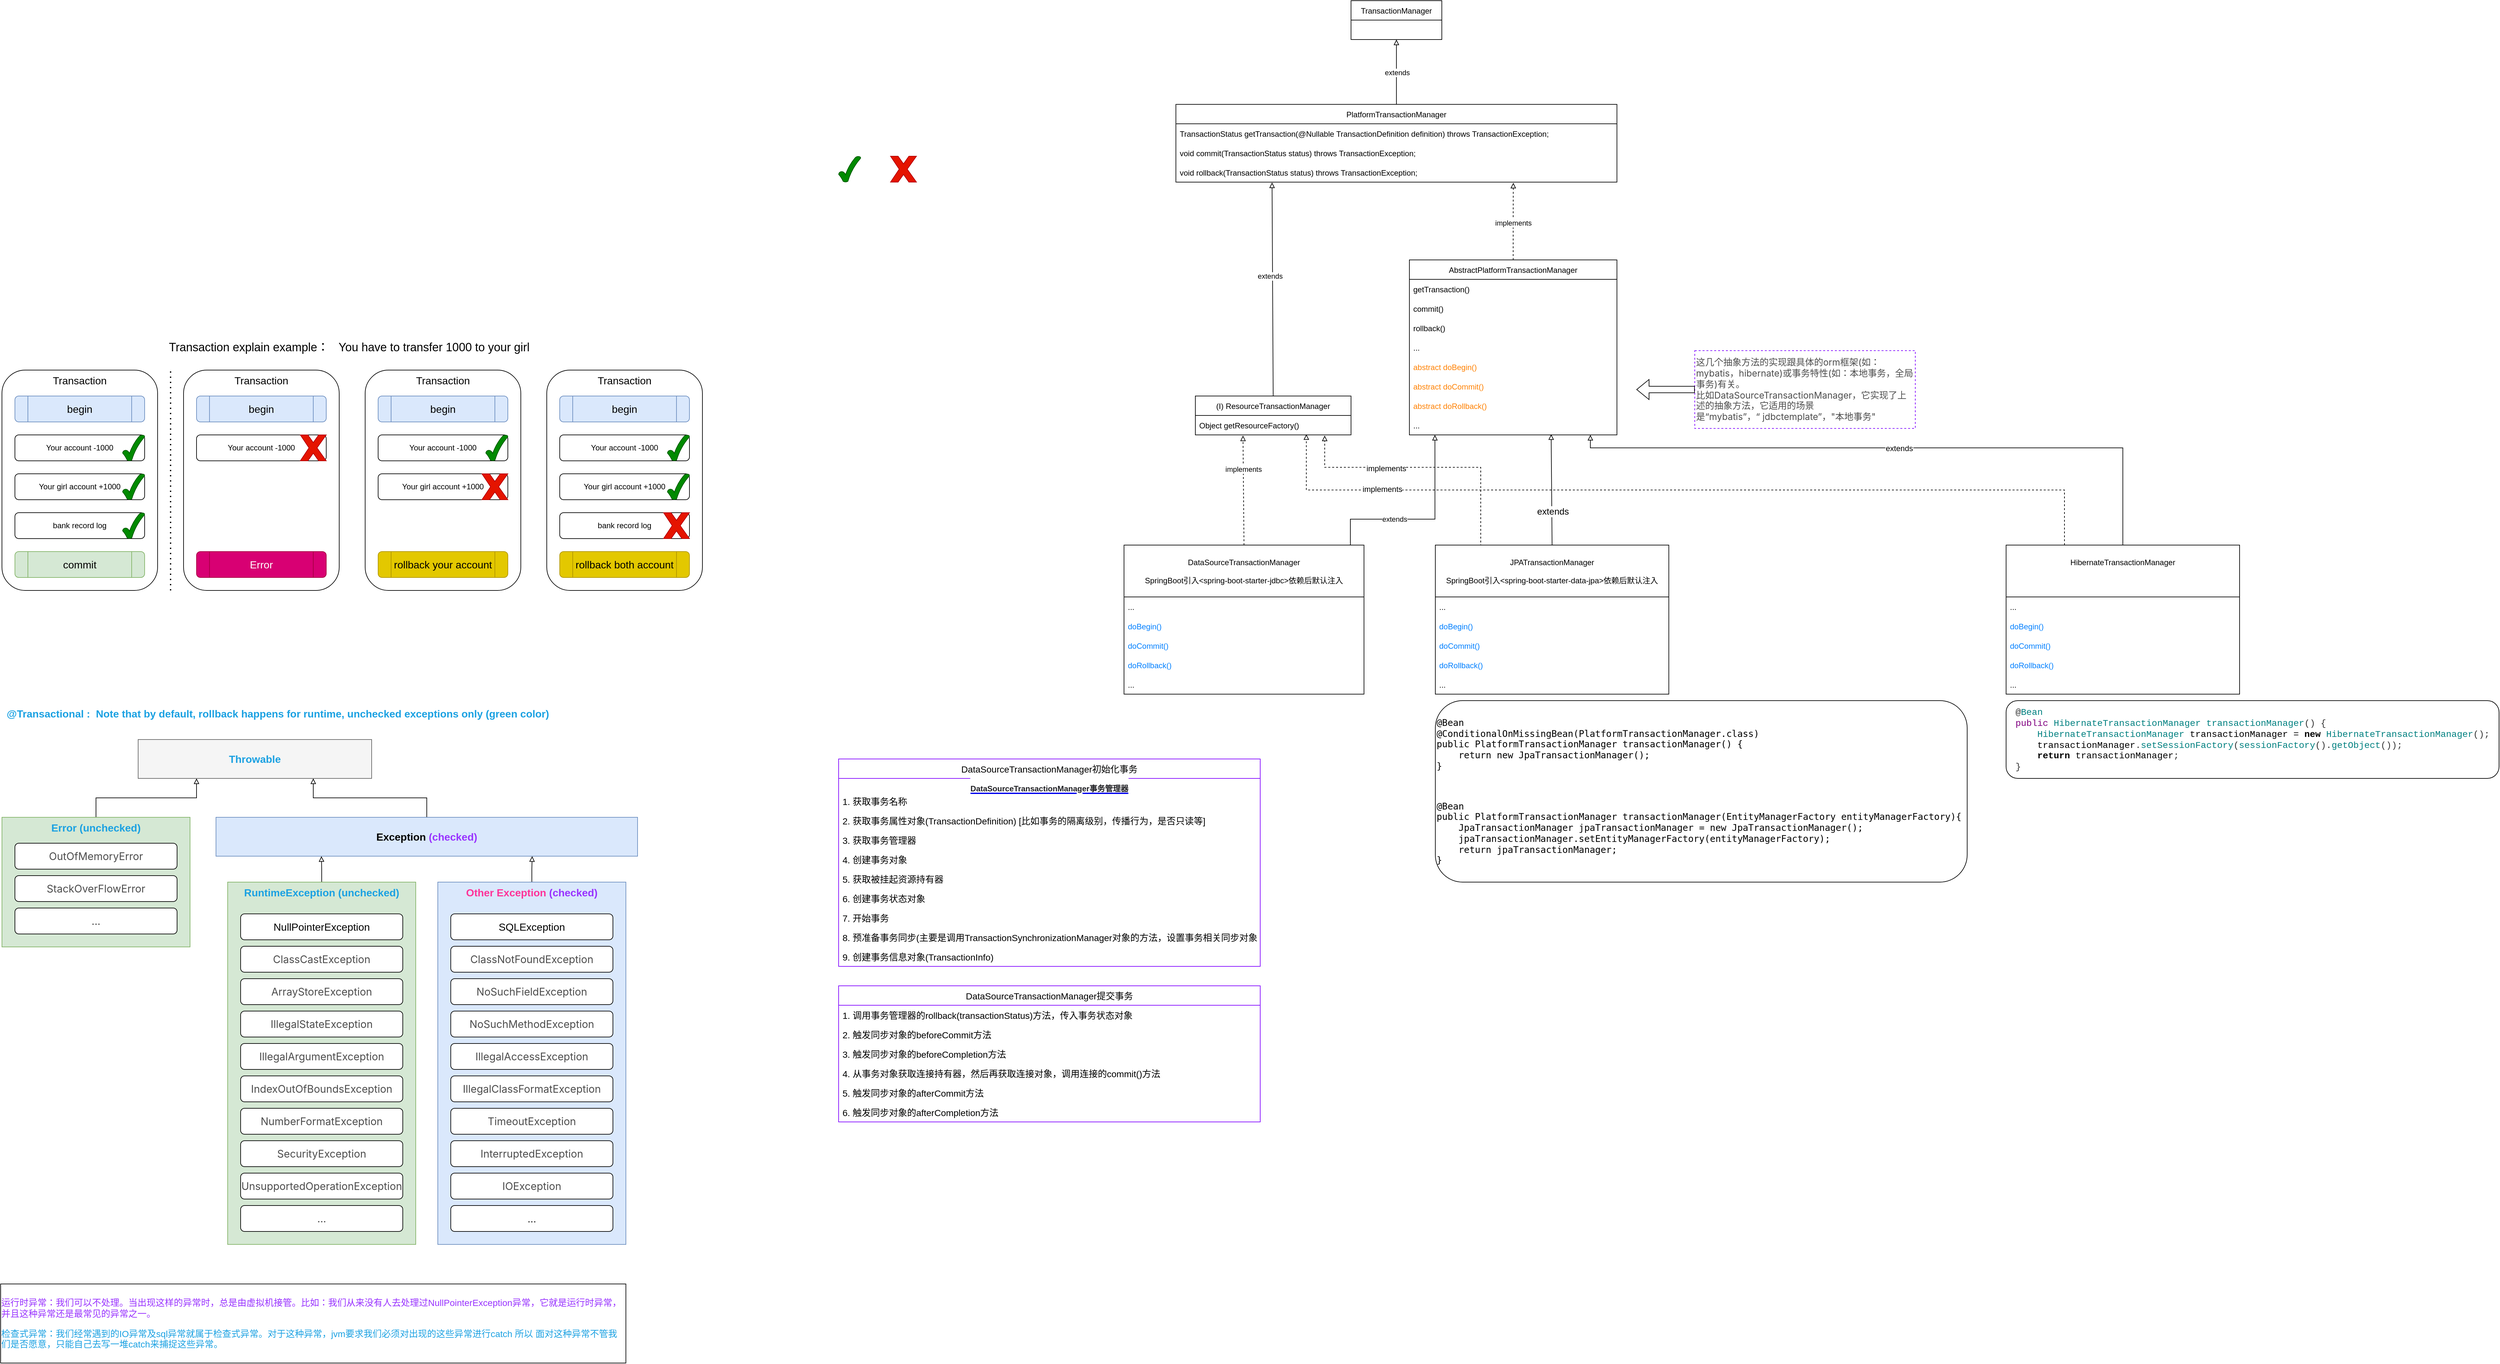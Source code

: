 <mxfile version="20.6.1" type="device"><diagram id="tl_O_ZDtEdj90tJnbfGc" name="Transaction"><mxGraphModel dx="3892" dy="1344" grid="0" gridSize="10" guides="1" tooltips="1" connect="1" arrows="1" fold="1" page="0" pageScale="1" pageWidth="850" pageHeight="1100" math="0" shadow="0"><root><mxCell id="0"/><mxCell id="1" parent="0"/><mxCell id="lYwGobWrcDGHvDXbYj8N-6" style="edgeStyle=orthogonalEdgeStyle;rounded=0;orthogonalLoop=1;jettySize=auto;html=1;exitX=0.5;exitY=0;exitDx=0;exitDy=0;entryX=0.75;entryY=1;entryDx=0;entryDy=0;fontColor=#1BA1E2;endArrow=block;endFill=0;" edge="1" parent="1" source="xiefG1wkpf2AleXe-XDR-17" target="lYwGobWrcDGHvDXbYj8N-5"><mxGeometry relative="1" as="geometry"/></mxCell><mxCell id="xiefG1wkpf2AleXe-XDR-17" value="&lt;b&gt;Exception&amp;nbsp;&lt;/b&gt;&lt;b style=&quot;&quot;&gt;&lt;font color=&quot;#9933ff&quot;&gt;(checked)&lt;/font&gt;&lt;/b&gt;" style="rounded=0;whiteSpace=wrap;html=1;strokeWidth=1;fontSize=16;verticalAlign=middle;fillColor=#dae8fc;strokeColor=#6c8ebf;" parent="1" vertex="1"><mxGeometry x="-1400" y="1300" width="650" height="60" as="geometry"/></mxCell><mxCell id="W6sdjApa4B_5e-TzkACI-136" value="Transaction" style="rounded=1;whiteSpace=wrap;html=1;fontSize=16;fontColor=#000000;verticalAlign=top;" parent="1" vertex="1"><mxGeometry x="-1730" y="610" width="240" height="340" as="geometry"/></mxCell><mxCell id="W6sdjApa4B_5e-TzkACI-12" style="edgeStyle=orthogonalEdgeStyle;rounded=0;orthogonalLoop=1;jettySize=auto;html=1;exitX=0.5;exitY=0;exitDx=0;exitDy=0;entryX=0.5;entryY=1;entryDx=0;entryDy=0;endArrow=block;endFill=0;" parent="1" source="W6sdjApa4B_5e-TzkACI-4" target="W6sdjApa4B_5e-TzkACI-8" edge="1"><mxGeometry relative="1" as="geometry"/></mxCell><mxCell id="W6sdjApa4B_5e-TzkACI-19" value="extends" style="edgeLabel;html=1;align=center;verticalAlign=middle;resizable=0;points=[];" parent="W6sdjApa4B_5e-TzkACI-12" vertex="1" connectable="0"><mxGeometry x="0.01" y="-1" relative="1" as="geometry"><mxPoint y="1" as="offset"/></mxGeometry></mxCell><mxCell id="W6sdjApa4B_5e-TzkACI-4" value="PlatformTransactionManager" style="swimlane;fontStyle=0;childLayout=stackLayout;horizontal=1;startSize=30;horizontalStack=0;resizeParent=1;resizeParentMax=0;resizeLast=0;collapsible=1;marginBottom=0;" parent="1" vertex="1"><mxGeometry x="80" y="200" width="680" height="120" as="geometry"/></mxCell><mxCell id="W6sdjApa4B_5e-TzkACI-5" value="TransactionStatus getTransaction(@Nullable TransactionDefinition definition) throws TransactionException;" style="text;strokeColor=none;fillColor=none;align=left;verticalAlign=middle;spacingLeft=4;spacingRight=4;overflow=hidden;points=[[0,0.5],[1,0.5]];portConstraint=eastwest;rotatable=0;" parent="W6sdjApa4B_5e-TzkACI-4" vertex="1"><mxGeometry y="30" width="680" height="30" as="geometry"/></mxCell><mxCell id="W6sdjApa4B_5e-TzkACI-6" value="void commit(TransactionStatus status) throws TransactionException;" style="text;strokeColor=none;fillColor=none;align=left;verticalAlign=middle;spacingLeft=4;spacingRight=4;overflow=hidden;points=[[0,0.5],[1,0.5]];portConstraint=eastwest;rotatable=0;" parent="W6sdjApa4B_5e-TzkACI-4" vertex="1"><mxGeometry y="60" width="680" height="30" as="geometry"/></mxCell><mxCell id="W6sdjApa4B_5e-TzkACI-7" value="void rollback(TransactionStatus status) throws TransactionException;" style="text;strokeColor=none;fillColor=none;align=left;verticalAlign=middle;spacingLeft=4;spacingRight=4;overflow=hidden;points=[[0,0.5],[1,0.5]];portConstraint=eastwest;rotatable=0;" parent="W6sdjApa4B_5e-TzkACI-4" vertex="1"><mxGeometry y="90" width="680" height="30" as="geometry"/></mxCell><mxCell id="W6sdjApa4B_5e-TzkACI-8" value="TransactionManager" style="swimlane;fontStyle=0;childLayout=stackLayout;horizontal=1;startSize=30;horizontalStack=0;resizeParent=1;resizeParentMax=0;resizeLast=0;collapsible=1;marginBottom=0;" parent="1" vertex="1"><mxGeometry x="350" y="40" width="140" height="60" as="geometry"/></mxCell><mxCell id="W6sdjApa4B_5e-TzkACI-17" style="edgeStyle=orthogonalEdgeStyle;rounded=0;orthogonalLoop=1;jettySize=auto;html=1;exitX=0.5;exitY=0;exitDx=0;exitDy=0;entryX=0.765;entryY=1.033;entryDx=0;entryDy=0;entryPerimeter=0;endArrow=block;endFill=0;dashed=1;" parent="1" source="W6sdjApa4B_5e-TzkACI-13" target="W6sdjApa4B_5e-TzkACI-7" edge="1"><mxGeometry relative="1" as="geometry"/></mxCell><mxCell id="W6sdjApa4B_5e-TzkACI-20" value="implements" style="edgeLabel;html=1;align=center;verticalAlign=middle;resizable=0;points=[];" parent="W6sdjApa4B_5e-TzkACI-17" vertex="1" connectable="0"><mxGeometry x="-0.029" relative="1" as="geometry"><mxPoint y="1" as="offset"/></mxGeometry></mxCell><mxCell id="W6sdjApa4B_5e-TzkACI-13" value="AbstractPlatformTransactionManager" style="swimlane;fontStyle=0;childLayout=stackLayout;horizontal=1;startSize=30;horizontalStack=0;resizeParent=1;resizeParentMax=0;resizeLast=0;collapsible=1;marginBottom=0;" parent="1" vertex="1"><mxGeometry x="440" y="440" width="320" height="270" as="geometry"/></mxCell><mxCell id="W6sdjApa4B_5e-TzkACI-14" value="getTransaction()" style="text;strokeColor=none;fillColor=none;align=left;verticalAlign=middle;spacingLeft=4;spacingRight=4;overflow=hidden;points=[[0,0.5],[1,0.5]];portConstraint=eastwest;rotatable=0;" parent="W6sdjApa4B_5e-TzkACI-13" vertex="1"><mxGeometry y="30" width="320" height="30" as="geometry"/></mxCell><mxCell id="W6sdjApa4B_5e-TzkACI-15" value="commit()" style="text;strokeColor=none;fillColor=none;align=left;verticalAlign=middle;spacingLeft=4;spacingRight=4;overflow=hidden;points=[[0,0.5],[1,0.5]];portConstraint=eastwest;rotatable=0;" parent="W6sdjApa4B_5e-TzkACI-13" vertex="1"><mxGeometry y="60" width="320" height="30" as="geometry"/></mxCell><mxCell id="W6sdjApa4B_5e-TzkACI-16" value="rollback()" style="text;strokeColor=none;fillColor=none;align=left;verticalAlign=middle;spacingLeft=4;spacingRight=4;overflow=hidden;points=[[0,0.5],[1,0.5]];portConstraint=eastwest;rotatable=0;" parent="W6sdjApa4B_5e-TzkACI-13" vertex="1"><mxGeometry y="90" width="320" height="30" as="geometry"/></mxCell><mxCell id="W6sdjApa4B_5e-TzkACI-21" value="..." style="text;strokeColor=none;fillColor=none;align=left;verticalAlign=middle;spacingLeft=4;spacingRight=4;overflow=hidden;points=[[0,0.5],[1,0.5]];portConstraint=eastwest;rotatable=0;" parent="W6sdjApa4B_5e-TzkACI-13" vertex="1"><mxGeometry y="120" width="320" height="30" as="geometry"/></mxCell><mxCell id="W6sdjApa4B_5e-TzkACI-22" value="abstract doBegin()" style="text;strokeColor=none;fillColor=none;align=left;verticalAlign=middle;spacingLeft=4;spacingRight=4;overflow=hidden;points=[[0,0.5],[1,0.5]];portConstraint=eastwest;rotatable=0;fontColor=#FF8000;" parent="W6sdjApa4B_5e-TzkACI-13" vertex="1"><mxGeometry y="150" width="320" height="30" as="geometry"/></mxCell><mxCell id="W6sdjApa4B_5e-TzkACI-23" value="abstract doCommit()" style="text;strokeColor=none;fillColor=none;align=left;verticalAlign=middle;spacingLeft=4;spacingRight=4;overflow=hidden;points=[[0,0.5],[1,0.5]];portConstraint=eastwest;rotatable=0;fontColor=#FF8000;" parent="W6sdjApa4B_5e-TzkACI-13" vertex="1"><mxGeometry y="180" width="320" height="30" as="geometry"/></mxCell><mxCell id="W6sdjApa4B_5e-TzkACI-24" value="abstract doRollback()" style="text;strokeColor=none;fillColor=none;align=left;verticalAlign=middle;spacingLeft=4;spacingRight=4;overflow=hidden;points=[[0,0.5],[1,0.5]];portConstraint=eastwest;rotatable=0;fontColor=#FF8000;" parent="W6sdjApa4B_5e-TzkACI-13" vertex="1"><mxGeometry y="210" width="320" height="30" as="geometry"/></mxCell><mxCell id="W6sdjApa4B_5e-TzkACI-25" value="..." style="text;strokeColor=none;fillColor=none;align=left;verticalAlign=middle;spacingLeft=4;spacingRight=4;overflow=hidden;points=[[0,0.5],[1,0.5]];portConstraint=eastwest;rotatable=0;" parent="W6sdjApa4B_5e-TzkACI-13" vertex="1"><mxGeometry y="240" width="320" height="30" as="geometry"/></mxCell><mxCell id="W6sdjApa4B_5e-TzkACI-30" style="rounded=0;orthogonalLoop=1;jettySize=auto;html=1;exitX=0.924;exitY=0;exitDx=0;exitDy=0;entryX=0.123;entryY=1;entryDx=0;entryDy=0;entryPerimeter=0;fontColor=#000000;endArrow=block;endFill=0;exitPerimeter=0;edgeStyle=orthogonalEdgeStyle;" parent="1" source="W6sdjApa4B_5e-TzkACI-26" target="W6sdjApa4B_5e-TzkACI-25" edge="1"><mxGeometry relative="1" as="geometry"><Array as="points"><mxPoint x="349" y="840"/><mxPoint x="479" y="840"/></Array></mxGeometry></mxCell><mxCell id="W6sdjApa4B_5e-TzkACI-41" value="extends" style="edgeLabel;html=1;align=center;verticalAlign=middle;resizable=0;points=[];fontColor=#000000;" parent="W6sdjApa4B_5e-TzkACI-30" vertex="1" connectable="0"><mxGeometry x="-0.015" y="4" relative="1" as="geometry"><mxPoint x="-37" y="4" as="offset"/></mxGeometry></mxCell><mxCell id="W6sdjApa4B_5e-TzkACI-38" style="rounded=0;orthogonalLoop=1;jettySize=auto;html=1;exitX=0.5;exitY=0;exitDx=0;exitDy=0;entryX=0.306;entryY=1.033;entryDx=0;entryDy=0;entryPerimeter=0;fontColor=#000000;endArrow=block;endFill=0;dashed=1;" parent="1" source="W6sdjApa4B_5e-TzkACI-26" target="W6sdjApa4B_5e-TzkACI-34" edge="1"><mxGeometry relative="1" as="geometry"/></mxCell><mxCell id="W6sdjApa4B_5e-TzkACI-39" value="implements" style="edgeLabel;html=1;align=center;verticalAlign=middle;resizable=0;points=[];fontColor=#000000;" parent="W6sdjApa4B_5e-TzkACI-38" vertex="1" connectable="0"><mxGeometry x="0.384" relative="1" as="geometry"><mxPoint as="offset"/></mxGeometry></mxCell><mxCell id="W6sdjApa4B_5e-TzkACI-26" value="DataSourceTransactionManager&#10; &#10;SpringBoot引入&lt;spring-boot-starter-jdbc&gt;依赖后默认注入" style="swimlane;fontStyle=0;childLayout=stackLayout;horizontal=1;startSize=80;horizontalStack=0;resizeParent=1;resizeParentMax=0;resizeLast=0;collapsible=1;marginBottom=0;fontColor=#000000;" parent="1" vertex="1"><mxGeometry y="880" width="370" height="230" as="geometry"/></mxCell><mxCell id="W6sdjApa4B_5e-TzkACI-31" value="..." style="text;strokeColor=none;fillColor=none;align=left;verticalAlign=middle;spacingLeft=4;spacingRight=4;overflow=hidden;points=[[0,0.5],[1,0.5]];portConstraint=eastwest;rotatable=0;fontColor=#000000;" parent="W6sdjApa4B_5e-TzkACI-26" vertex="1"><mxGeometry y="80" width="370" height="30" as="geometry"/></mxCell><mxCell id="W6sdjApa4B_5e-TzkACI-27" value="doBegin()" style="text;strokeColor=none;fillColor=none;align=left;verticalAlign=middle;spacingLeft=4;spacingRight=4;overflow=hidden;points=[[0,0.5],[1,0.5]];portConstraint=eastwest;rotatable=0;fontColor=#007FFF;" parent="W6sdjApa4B_5e-TzkACI-26" vertex="1"><mxGeometry y="110" width="370" height="30" as="geometry"/></mxCell><mxCell id="W6sdjApa4B_5e-TzkACI-28" value="doCommit()" style="text;strokeColor=none;fillColor=none;align=left;verticalAlign=middle;spacingLeft=4;spacingRight=4;overflow=hidden;points=[[0,0.5],[1,0.5]];portConstraint=eastwest;rotatable=0;fontColor=#007FFF;" parent="W6sdjApa4B_5e-TzkACI-26" vertex="1"><mxGeometry y="140" width="370" height="30" as="geometry"/></mxCell><mxCell id="W6sdjApa4B_5e-TzkACI-29" value="doRollback()" style="text;strokeColor=none;fillColor=none;align=left;verticalAlign=middle;spacingLeft=4;spacingRight=4;overflow=hidden;points=[[0,0.5],[1,0.5]];portConstraint=eastwest;rotatable=0;fontColor=#007FFF;" parent="W6sdjApa4B_5e-TzkACI-26" vertex="1"><mxGeometry y="170" width="370" height="30" as="geometry"/></mxCell><mxCell id="W6sdjApa4B_5e-TzkACI-32" value="..." style="text;strokeColor=none;fillColor=none;align=left;verticalAlign=middle;spacingLeft=4;spacingRight=4;overflow=hidden;points=[[0,0.5],[1,0.5]];portConstraint=eastwest;rotatable=0;fontColor=#000000;" parent="W6sdjApa4B_5e-TzkACI-26" vertex="1"><mxGeometry y="200" width="370" height="30" as="geometry"/></mxCell><mxCell id="W6sdjApa4B_5e-TzkACI-37" style="rounded=0;orthogonalLoop=1;jettySize=auto;html=1;exitX=0.5;exitY=0;exitDx=0;exitDy=0;entryX=0.218;entryY=1.017;entryDx=0;entryDy=0;entryPerimeter=0;fontColor=#000000;endArrow=block;endFill=0;" parent="1" source="W6sdjApa4B_5e-TzkACI-33" target="W6sdjApa4B_5e-TzkACI-7" edge="1"><mxGeometry relative="1" as="geometry"/></mxCell><mxCell id="W6sdjApa4B_5e-TzkACI-40" value="extends" style="edgeLabel;html=1;align=center;verticalAlign=middle;resizable=0;points=[];fontColor=#000000;" parent="W6sdjApa4B_5e-TzkACI-37" vertex="1" connectable="0"><mxGeometry x="-0.043" y="-1" relative="1" as="geometry"><mxPoint x="-5" y="-28" as="offset"/></mxGeometry></mxCell><mxCell id="W6sdjApa4B_5e-TzkACI-33" value="(I) ResourceTransactionManager" style="swimlane;fontStyle=0;childLayout=stackLayout;horizontal=1;startSize=30;horizontalStack=0;resizeParent=1;resizeParentMax=0;resizeLast=0;collapsible=1;marginBottom=0;fontColor=#000000;" parent="1" vertex="1"><mxGeometry x="110" y="650" width="240" height="60" as="geometry"/></mxCell><mxCell id="W6sdjApa4B_5e-TzkACI-34" value="Object getResourceFactory()" style="text;strokeColor=none;fillColor=none;align=left;verticalAlign=middle;spacingLeft=4;spacingRight=4;overflow=hidden;points=[[0,0.5],[1,0.5]];portConstraint=eastwest;rotatable=0;fontColor=#000000;" parent="W6sdjApa4B_5e-TzkACI-33" vertex="1"><mxGeometry y="30" width="240" height="30" as="geometry"/></mxCell><mxCell id="W6sdjApa4B_5e-TzkACI-43" value="&lt;span style=&quot;color: rgb(77, 77, 77); font-family: -apple-system, &amp;quot;SF UI Text&amp;quot;, Arial, &amp;quot;PingFang SC&amp;quot;, &amp;quot;Hiragino Sans GB&amp;quot;, &amp;quot;Microsoft YaHei&amp;quot;, &amp;quot;WenQuanYi Micro Hei&amp;quot;, sans-serif, SimHei, SimSun; background-color: rgb(255, 255, 255);&quot;&gt;&lt;font style=&quot;font-size: 14px;&quot;&gt;这几个抽象方法的实现跟具体的orm框架(如：mybatis，hibernate)或事务特性(如：本地事务，全局事务)有关。&lt;br&gt;比如DataSourceTransactionManager，它实现了上述的抽象方法，它适用的场景是“mybatis”，“&amp;nbsp;jdbctemplate”，&quot;本地事务&quot;&lt;/font&gt;&lt;/span&gt;" style="rounded=0;whiteSpace=wrap;html=1;fontColor=#000000;dashed=1;strokeColor=#7F00FF;align=left;" parent="1" vertex="1"><mxGeometry x="880" y="580" width="340" height="120" as="geometry"/></mxCell><mxCell id="W6sdjApa4B_5e-TzkACI-44" value="" style="shape=flexArrow;endArrow=classic;html=1;rounded=0;fontColor=#000000;exitX=0;exitY=0.5;exitDx=0;exitDy=0;" parent="1" source="W6sdjApa4B_5e-TzkACI-43" edge="1"><mxGeometry width="50" height="50" relative="1" as="geometry"><mxPoint x="1230" y="670" as="sourcePoint"/><mxPoint x="790" y="640" as="targetPoint"/></mxGeometry></mxCell><mxCell id="W6sdjApa4B_5e-TzkACI-52" style="edgeStyle=none;rounded=0;orthogonalLoop=1;jettySize=auto;html=1;exitX=0.5;exitY=0;exitDx=0;exitDy=0;entryX=0.683;entryY=0.967;entryDx=0;entryDy=0;entryPerimeter=0;fontSize=14;fontColor=#000000;endArrow=block;endFill=0;" parent="1" source="W6sdjApa4B_5e-TzkACI-46" target="W6sdjApa4B_5e-TzkACI-25" edge="1"><mxGeometry relative="1" as="geometry"/></mxCell><mxCell id="W6sdjApa4B_5e-TzkACI-53" value="extends" style="edgeLabel;html=1;align=center;verticalAlign=middle;resizable=0;points=[];fontSize=14;fontColor=#000000;" parent="W6sdjApa4B_5e-TzkACI-52" vertex="1" connectable="0"><mxGeometry x="-0.385" y="-1" relative="1" as="geometry"><mxPoint as="offset"/></mxGeometry></mxCell><mxCell id="W6sdjApa4B_5e-TzkACI-54" style="edgeStyle=orthogonalEdgeStyle;rounded=0;orthogonalLoop=1;jettySize=auto;html=1;exitX=0.25;exitY=0;exitDx=0;exitDy=0;entryX=0.831;entryY=1.033;entryDx=0;entryDy=0;entryPerimeter=0;fontSize=14;fontColor=#000000;endArrow=block;endFill=0;dashed=1;" parent="1" source="W6sdjApa4B_5e-TzkACI-46" target="W6sdjApa4B_5e-TzkACI-34" edge="1"><mxGeometry relative="1" as="geometry"><Array as="points"><mxPoint x="550" y="760"/><mxPoint x="309" y="760"/></Array></mxGeometry></mxCell><mxCell id="W6sdjApa4B_5e-TzkACI-55" value="&lt;font style=&quot;font-size: 12px;&quot;&gt;implements&lt;/font&gt;" style="edgeLabel;html=1;align=center;verticalAlign=middle;resizable=0;points=[];fontSize=14;fontColor=#000000;" parent="W6sdjApa4B_5e-TzkACI-54" vertex="1" connectable="0"><mxGeometry x="0.331" y="1" relative="1" as="geometry"><mxPoint as="offset"/></mxGeometry></mxCell><mxCell id="W6sdjApa4B_5e-TzkACI-46" value="JPATransactionManager&#10;&#10;SpringBoot引入&lt;spring-boot-starter-data-jpa&gt;依赖后默认注入" style="swimlane;fontStyle=0;childLayout=stackLayout;horizontal=1;startSize=80;horizontalStack=0;resizeParent=1;resizeParentMax=0;resizeLast=0;collapsible=1;marginBottom=0;fontColor=#000000;" parent="1" vertex="1"><mxGeometry x="480" y="880" width="360" height="230" as="geometry"/></mxCell><mxCell id="W6sdjApa4B_5e-TzkACI-47" value="..." style="text;strokeColor=none;fillColor=none;align=left;verticalAlign=middle;spacingLeft=4;spacingRight=4;overflow=hidden;points=[[0,0.5],[1,0.5]];portConstraint=eastwest;rotatable=0;fontColor=#000000;" parent="W6sdjApa4B_5e-TzkACI-46" vertex="1"><mxGeometry y="80" width="360" height="30" as="geometry"/></mxCell><mxCell id="W6sdjApa4B_5e-TzkACI-48" value="doBegin()" style="text;strokeColor=none;fillColor=none;align=left;verticalAlign=middle;spacingLeft=4;spacingRight=4;overflow=hidden;points=[[0,0.5],[1,0.5]];portConstraint=eastwest;rotatable=0;fontColor=#007FFF;" parent="W6sdjApa4B_5e-TzkACI-46" vertex="1"><mxGeometry y="110" width="360" height="30" as="geometry"/></mxCell><mxCell id="W6sdjApa4B_5e-TzkACI-49" value="doCommit()" style="text;strokeColor=none;fillColor=none;align=left;verticalAlign=middle;spacingLeft=4;spacingRight=4;overflow=hidden;points=[[0,0.5],[1,0.5]];portConstraint=eastwest;rotatable=0;fontColor=#007FFF;" parent="W6sdjApa4B_5e-TzkACI-46" vertex="1"><mxGeometry y="140" width="360" height="30" as="geometry"/></mxCell><mxCell id="W6sdjApa4B_5e-TzkACI-50" value="doRollback()" style="text;strokeColor=none;fillColor=none;align=left;verticalAlign=middle;spacingLeft=4;spacingRight=4;overflow=hidden;points=[[0,0.5],[1,0.5]];portConstraint=eastwest;rotatable=0;fontColor=#007FFF;" parent="W6sdjApa4B_5e-TzkACI-46" vertex="1"><mxGeometry y="170" width="360" height="30" as="geometry"/></mxCell><mxCell id="W6sdjApa4B_5e-TzkACI-51" value="..." style="text;strokeColor=none;fillColor=none;align=left;verticalAlign=middle;spacingLeft=4;spacingRight=4;overflow=hidden;points=[[0,0.5],[1,0.5]];portConstraint=eastwest;rotatable=0;fontColor=#000000;" parent="W6sdjApa4B_5e-TzkACI-46" vertex="1"><mxGeometry y="200" width="360" height="30" as="geometry"/></mxCell><mxCell id="W6sdjApa4B_5e-TzkACI-56" value="DataSourceTransactionManager初始化事务" style="swimlane;fontStyle=0;childLayout=stackLayout;horizontal=1;startSize=30;horizontalStack=0;resizeParent=1;resizeParentMax=0;resizeLast=0;collapsible=1;marginBottom=0;strokeColor=#7F00FF;fontSize=14;fontColor=#000000;" parent="1" vertex="1"><mxGeometry x="-440" y="1210" width="650" height="320" as="geometry"/></mxCell><UserObject label="&lt;h1 style=&quot;box-sizing: border-box; outline: 0px; margin: 0px; padding: 0px; font-family: &amp;quot;PingFang SC&amp;quot;, &amp;quot;Microsoft YaHei&amp;quot;, SimHei, Arial, SimSun; overflow-wrap: break-word; color: rgb(34, 34, 38); word-break: break-all; text-align: start; background-color: rgb(255, 255, 255);&quot; id=&quot;articleContentId&quot; class=&quot;title-article&quot;&gt;&lt;font style=&quot;font-size: 12px;&quot;&gt;DataSourceTransactionManager事务管理器&lt;/font&gt;&lt;/h1&gt;" link="https://blog.csdn.net/fuqianming/article/details/100560200" id="W6sdjApa4B_5e-TzkACI-73"><mxCell style="text;html=1;strokeColor=none;fillColor=none;whiteSpace=wrap;align=center;verticalAlign=middle;fontColor=#0000EE;fontStyle=4;dashed=1;fontSize=14;" parent="W6sdjApa4B_5e-TzkACI-56" vertex="1"><mxGeometry y="30" width="650" height="20" as="geometry"/></mxCell></UserObject><mxCell id="W6sdjApa4B_5e-TzkACI-57" value="1. 获取事务名称" style="text;strokeColor=none;fillColor=none;align=left;verticalAlign=middle;spacingLeft=4;spacingRight=4;overflow=hidden;points=[[0,0.5],[1,0.5]];portConstraint=eastwest;rotatable=0;dashed=1;fontSize=14;fontColor=#000000;" parent="W6sdjApa4B_5e-TzkACI-56" vertex="1"><mxGeometry y="50" width="650" height="30" as="geometry"/></mxCell><mxCell id="W6sdjApa4B_5e-TzkACI-58" value="2. 获取事务属性对象(TransactionDefinition) [比如事务的隔离级别，传播行为，是否只读等]" style="text;strokeColor=none;fillColor=none;align=left;verticalAlign=middle;spacingLeft=4;spacingRight=4;overflow=hidden;points=[[0,0.5],[1,0.5]];portConstraint=eastwest;rotatable=0;dashed=1;fontSize=14;fontColor=#000000;" parent="W6sdjApa4B_5e-TzkACI-56" vertex="1"><mxGeometry y="80" width="650" height="30" as="geometry"/></mxCell><mxCell id="W6sdjApa4B_5e-TzkACI-59" value="3. 获取事务管理器" style="text;strokeColor=none;fillColor=none;align=left;verticalAlign=middle;spacingLeft=4;spacingRight=4;overflow=hidden;points=[[0,0.5],[1,0.5]];portConstraint=eastwest;rotatable=0;dashed=1;fontSize=14;fontColor=#000000;" parent="W6sdjApa4B_5e-TzkACI-56" vertex="1"><mxGeometry y="110" width="650" height="30" as="geometry"/></mxCell><mxCell id="W6sdjApa4B_5e-TzkACI-72" value="4. 创建事务对象" style="text;strokeColor=none;fillColor=none;align=left;verticalAlign=middle;spacingLeft=4;spacingRight=4;overflow=hidden;points=[[0,0.5],[1,0.5]];portConstraint=eastwest;rotatable=0;dashed=1;fontSize=14;fontColor=#000000;" parent="W6sdjApa4B_5e-TzkACI-56" vertex="1"><mxGeometry y="140" width="650" height="30" as="geometry"/></mxCell><mxCell id="W6sdjApa4B_5e-TzkACI-71" value="5. 获取被挂起资源持有器" style="text;strokeColor=none;fillColor=none;align=left;verticalAlign=middle;spacingLeft=4;spacingRight=4;overflow=hidden;points=[[0,0.5],[1,0.5]];portConstraint=eastwest;rotatable=0;dashed=1;fontSize=14;fontColor=#000000;" parent="W6sdjApa4B_5e-TzkACI-56" vertex="1"><mxGeometry y="170" width="650" height="30" as="geometry"/></mxCell><mxCell id="W6sdjApa4B_5e-TzkACI-70" value="6. 创建事务状态对象" style="text;strokeColor=none;fillColor=none;align=left;verticalAlign=middle;spacingLeft=4;spacingRight=4;overflow=hidden;points=[[0,0.5],[1,0.5]];portConstraint=eastwest;rotatable=0;dashed=1;fontSize=14;fontColor=#000000;" parent="W6sdjApa4B_5e-TzkACI-56" vertex="1"><mxGeometry y="200" width="650" height="30" as="geometry"/></mxCell><mxCell id="W6sdjApa4B_5e-TzkACI-69" value="7. 开始事务 " style="text;strokeColor=none;fillColor=none;align=left;verticalAlign=middle;spacingLeft=4;spacingRight=4;overflow=hidden;points=[[0,0.5],[1,0.5]];portConstraint=eastwest;rotatable=0;dashed=1;fontSize=14;fontColor=#000000;" parent="W6sdjApa4B_5e-TzkACI-56" vertex="1"><mxGeometry y="230" width="650" height="30" as="geometry"/></mxCell><mxCell id="W6sdjApa4B_5e-TzkACI-68" value="8. 预准备事务同步(主要是调用TransactionSynchronizationManager对象的方法，设置事务相关同步对象)" style="text;strokeColor=none;fillColor=none;align=left;verticalAlign=middle;spacingLeft=4;spacingRight=4;overflow=hidden;points=[[0,0.5],[1,0.5]];portConstraint=eastwest;rotatable=0;dashed=1;fontSize=14;fontColor=#000000;" parent="W6sdjApa4B_5e-TzkACI-56" vertex="1"><mxGeometry y="260" width="650" height="30" as="geometry"/></mxCell><mxCell id="W6sdjApa4B_5e-TzkACI-67" value="9. 创建事务信息对象(TransactionInfo)" style="text;strokeColor=none;fillColor=none;align=left;verticalAlign=middle;spacingLeft=4;spacingRight=4;overflow=hidden;points=[[0,0.5],[1,0.5]];portConstraint=eastwest;rotatable=0;dashed=1;fontSize=14;fontColor=#000000;" parent="W6sdjApa4B_5e-TzkACI-56" vertex="1"><mxGeometry y="290" width="650" height="30" as="geometry"/></mxCell><mxCell id="W6sdjApa4B_5e-TzkACI-74" value="DataSourceTransactionManager提交事务" style="swimlane;fontStyle=0;childLayout=stackLayout;horizontal=1;startSize=30;horizontalStack=0;resizeParent=1;resizeParentMax=0;resizeLast=0;collapsible=1;marginBottom=0;strokeColor=#7F00FF;fontSize=14;fontColor=#000000;" parent="1" vertex="1"><mxGeometry x="-440" y="1560" width="650" height="210" as="geometry"/></mxCell><mxCell id="W6sdjApa4B_5e-TzkACI-76" value="1. 调用事务管理器的rollback(transactionStatus)方法，传入事务状态对象" style="text;strokeColor=none;fillColor=none;align=left;verticalAlign=middle;spacingLeft=4;spacingRight=4;overflow=hidden;points=[[0,0.5],[1,0.5]];portConstraint=eastwest;rotatable=0;dashed=1;fontSize=14;fontColor=#000000;" parent="W6sdjApa4B_5e-TzkACI-74" vertex="1"><mxGeometry y="30" width="650" height="30" as="geometry"/></mxCell><mxCell id="W6sdjApa4B_5e-TzkACI-77" value="2. 触发同步对象的beforeCommit方法" style="text;strokeColor=none;fillColor=none;align=left;verticalAlign=middle;spacingLeft=4;spacingRight=4;overflow=hidden;points=[[0,0.5],[1,0.5]];portConstraint=eastwest;rotatable=0;dashed=1;fontSize=14;fontColor=#000000;" parent="W6sdjApa4B_5e-TzkACI-74" vertex="1"><mxGeometry y="60" width="650" height="30" as="geometry"/></mxCell><mxCell id="W6sdjApa4B_5e-TzkACI-78" value="3. 触发同步对象的beforeCompletion方法" style="text;strokeColor=none;fillColor=none;align=left;verticalAlign=middle;spacingLeft=4;spacingRight=4;overflow=hidden;points=[[0,0.5],[1,0.5]];portConstraint=eastwest;rotatable=0;dashed=1;fontSize=14;fontColor=#000000;" parent="W6sdjApa4B_5e-TzkACI-74" vertex="1"><mxGeometry y="90" width="650" height="30" as="geometry"/></mxCell><mxCell id="W6sdjApa4B_5e-TzkACI-79" value="4. 从事务对象获取连接持有器，然后再获取连接对象，调用连接的commit()方法" style="text;strokeColor=none;fillColor=none;align=left;verticalAlign=middle;spacingLeft=4;spacingRight=4;overflow=hidden;points=[[0,0.5],[1,0.5]];portConstraint=eastwest;rotatable=0;dashed=1;fontSize=14;fontColor=#000000;" parent="W6sdjApa4B_5e-TzkACI-74" vertex="1"><mxGeometry y="120" width="650" height="30" as="geometry"/></mxCell><mxCell id="W6sdjApa4B_5e-TzkACI-80" value="5. 触发同步对象的afterCommit方法" style="text;strokeColor=none;fillColor=none;align=left;verticalAlign=middle;spacingLeft=4;spacingRight=4;overflow=hidden;points=[[0,0.5],[1,0.5]];portConstraint=eastwest;rotatable=0;dashed=1;fontSize=14;fontColor=#000000;" parent="W6sdjApa4B_5e-TzkACI-74" vertex="1"><mxGeometry y="150" width="650" height="30" as="geometry"/></mxCell><mxCell id="W6sdjApa4B_5e-TzkACI-81" value="6. 触发同步对象的afterCompletion方法" style="text;strokeColor=none;fillColor=none;align=left;verticalAlign=middle;spacingLeft=4;spacingRight=4;overflow=hidden;points=[[0,0.5],[1,0.5]];portConstraint=eastwest;rotatable=0;dashed=1;fontSize=14;fontColor=#000000;" parent="W6sdjApa4B_5e-TzkACI-74" vertex="1"><mxGeometry y="180" width="650" height="30" as="geometry"/></mxCell><mxCell id="W6sdjApa4B_5e-TzkACI-95" value="&lt;font style=&quot;font-size: 12px;&quot; color=&quot;#000000&quot;&gt;extends&lt;/font&gt;" style="edgeStyle=orthogonalEdgeStyle;rounded=0;orthogonalLoop=1;jettySize=auto;html=1;exitX=0.5;exitY=0;exitDx=0;exitDy=0;entryX=0.872;entryY=1;entryDx=0;entryDy=0;fontSize=14;fontColor=#FFFF00;entryPerimeter=0;endArrow=block;endFill=0;" parent="1" source="W6sdjApa4B_5e-TzkACI-85" target="W6sdjApa4B_5e-TzkACI-25" edge="1"><mxGeometry relative="1" as="geometry"><Array as="points"><mxPoint x="1540" y="730"/><mxPoint x="719" y="730"/></Array></mxGeometry></mxCell><mxCell id="W6sdjApa4B_5e-TzkACI-96" style="edgeStyle=orthogonalEdgeStyle;rounded=0;orthogonalLoop=1;jettySize=auto;html=1;exitX=0.25;exitY=0;exitDx=0;exitDy=0;entryX=0.713;entryY=0.967;entryDx=0;entryDy=0;entryPerimeter=0;fontSize=12;fontColor=#000000;endArrow=block;endFill=0;dashed=1;" parent="1" source="W6sdjApa4B_5e-TzkACI-85" target="W6sdjApa4B_5e-TzkACI-34" edge="1"><mxGeometry relative="1" as="geometry"/></mxCell><mxCell id="W6sdjApa4B_5e-TzkACI-97" value="implements" style="edgeLabel;html=1;align=center;verticalAlign=middle;resizable=0;points=[];fontSize=12;fontColor=#000000;" parent="W6sdjApa4B_5e-TzkACI-96" vertex="1" connectable="0"><mxGeometry x="0.697" y="-1" relative="1" as="geometry"><mxPoint as="offset"/></mxGeometry></mxCell><mxCell id="W6sdjApa4B_5e-TzkACI-85" value="HibernateTransactionManager&#10;&#10;" style="swimlane;fontStyle=0;childLayout=stackLayout;horizontal=1;startSize=80;horizontalStack=0;resizeParent=1;resizeParentMax=0;resizeLast=0;collapsible=1;marginBottom=0;fontColor=#000000;" parent="1" vertex="1"><mxGeometry x="1360" y="880" width="360" height="230" as="geometry"/></mxCell><mxCell id="W6sdjApa4B_5e-TzkACI-86" value="..." style="text;strokeColor=none;fillColor=none;align=left;verticalAlign=middle;spacingLeft=4;spacingRight=4;overflow=hidden;points=[[0,0.5],[1,0.5]];portConstraint=eastwest;rotatable=0;fontColor=#000000;" parent="W6sdjApa4B_5e-TzkACI-85" vertex="1"><mxGeometry y="80" width="360" height="30" as="geometry"/></mxCell><mxCell id="W6sdjApa4B_5e-TzkACI-87" value="doBegin()" style="text;strokeColor=none;fillColor=none;align=left;verticalAlign=middle;spacingLeft=4;spacingRight=4;overflow=hidden;points=[[0,0.5],[1,0.5]];portConstraint=eastwest;rotatable=0;fontColor=#007FFF;" parent="W6sdjApa4B_5e-TzkACI-85" vertex="1"><mxGeometry y="110" width="360" height="30" as="geometry"/></mxCell><mxCell id="W6sdjApa4B_5e-TzkACI-88" value="doCommit()" style="text;strokeColor=none;fillColor=none;align=left;verticalAlign=middle;spacingLeft=4;spacingRight=4;overflow=hidden;points=[[0,0.5],[1,0.5]];portConstraint=eastwest;rotatable=0;fontColor=#007FFF;" parent="W6sdjApa4B_5e-TzkACI-85" vertex="1"><mxGeometry y="140" width="360" height="30" as="geometry"/></mxCell><mxCell id="W6sdjApa4B_5e-TzkACI-89" value="doRollback()" style="text;strokeColor=none;fillColor=none;align=left;verticalAlign=middle;spacingLeft=4;spacingRight=4;overflow=hidden;points=[[0,0.5],[1,0.5]];portConstraint=eastwest;rotatable=0;fontColor=#007FFF;" parent="W6sdjApa4B_5e-TzkACI-85" vertex="1"><mxGeometry y="170" width="360" height="30" as="geometry"/></mxCell><mxCell id="W6sdjApa4B_5e-TzkACI-90" value="..." style="text;strokeColor=none;fillColor=none;align=left;verticalAlign=middle;spacingLeft=4;spacingRight=4;overflow=hidden;points=[[0,0.5],[1,0.5]];portConstraint=eastwest;rotatable=0;fontColor=#000000;" parent="W6sdjApa4B_5e-TzkACI-85" vertex="1"><mxGeometry y="200" width="360" height="30" as="geometry"/></mxCell><mxCell id="W6sdjApa4B_5e-TzkACI-91" value="&lt;div style=&quot;box-sizing: border-box; font-family: Monaco, MonacoRegular, &amp;quot;Courier New&amp;quot;, monospace; background: 0px center; border: 0px; padding: 0px 5px; margin: 0px; text-align: left; height: inherit; word-break: break-all; line-height: inherit !important; font-size: 14px;&quot; id=&quot;crayon-638b26f33a83c144726956-69&quot; class=&quot;crayon-line&quot;&gt;&lt;font style=&quot;font-size: 14px;&quot;&gt;&lt;span style=&quot;box-sizing: border-box; font-family: inherit; height: inherit; line-height: inherit !important; font-weight: inherit !important; color: rgb(51, 51, 51) !important;&quot; class=&quot;crayon-sy&quot;&gt;@&lt;/span&gt;&lt;span style=&quot;box-sizing: border-box; font-family: inherit; height: inherit; line-height: inherit !important; font-weight: inherit !important; color: teal !important;&quot; class=&quot;crayon-e&quot;&gt;Bean&lt;/span&gt;&lt;/font&gt;&lt;/div&gt;&lt;div style=&quot;box-sizing: border-box; font-family: Monaco, MonacoRegular, &amp;quot;Courier New&amp;quot;, monospace; background: 0px center; border: 0px; padding: 0px 5px; margin: 0px; text-align: left; height: inherit; word-break: break-all; line-height: inherit !important; font-size: 14px;&quot; id=&quot;crayon-638b26f33a83c144726956-70&quot; class=&quot;crayon-line crayon-striped-line&quot;&gt;&lt;font style=&quot;font-size: 14px;&quot;&gt;&lt;span style=&quot;box-sizing: border-box; font-family: inherit; height: inherit; line-height: inherit !important; font-weight: inherit !important; color: rgb(128, 0, 128) !important;&quot; class=&quot;crayon-m&quot;&gt;public&lt;/span&gt;&lt;span style=&quot;box-sizing: border-box; font-family: inherit; height: inherit; line-height: inherit !important; font-weight: inherit !important; color: rgb(0, 111, 224) !important;&quot; class=&quot;crayon-h&quot;&gt; &lt;/span&gt;&lt;span style=&quot;box-sizing: border-box; font-family: inherit; height: inherit; line-height: inherit !important; font-weight: inherit !important; color: teal !important;&quot; class=&quot;crayon-e&quot;&gt;HibernateTransactionManager &lt;/span&gt;&lt;span style=&quot;box-sizing: border-box; font-family: inherit; height: inherit; line-height: inherit !important; font-weight: inherit !important; color: teal !important;&quot; class=&quot;crayon-e&quot;&gt;transactionManager&lt;/span&gt;&lt;span style=&quot;box-sizing: border-box; font-family: inherit; height: inherit; line-height: inherit !important; font-weight: inherit !important; color: rgb(51, 51, 51) !important;&quot; class=&quot;crayon-sy&quot;&gt;(&lt;/span&gt;&lt;span style=&quot;box-sizing: border-box; font-family: inherit; height: inherit; line-height: inherit !important; font-weight: inherit !important; color: rgb(51, 51, 51) !important;&quot; class=&quot;crayon-sy&quot;&gt;)&lt;/span&gt;&lt;span style=&quot;box-sizing: border-box; font-family: inherit; height: inherit; line-height: inherit !important; font-weight: inherit !important; color: rgb(0, 111, 224) !important;&quot; class=&quot;crayon-h&quot;&gt; &lt;/span&gt;&lt;span style=&quot;box-sizing: border-box; font-family: inherit; height: inherit; line-height: inherit !important; font-weight: inherit !important; color: rgb(51, 51, 51) !important;&quot; class=&quot;crayon-sy&quot;&gt;{&lt;/span&gt;&lt;/font&gt;&lt;/div&gt;&lt;div style=&quot;box-sizing: border-box; font-family: Monaco, MonacoRegular, &amp;quot;Courier New&amp;quot;, monospace; background: 0px center; border: 0px; padding: 0px 5px; margin: 0px; text-align: left; height: inherit; word-break: break-all; line-height: inherit !important; font-size: 14px;&quot; id=&quot;crayon-638b26f33a83c144726956-71&quot; class=&quot;crayon-line&quot;&gt;&lt;font style=&quot;font-size: 14px;&quot;&gt;&lt;span style=&quot;box-sizing: border-box; font-family: inherit; height: inherit; line-height: inherit !important; font-weight: inherit !important; color: rgb(0, 111, 224) !important;&quot; class=&quot;crayon-h&quot;&gt;&amp;nbsp;&amp;nbsp;&amp;nbsp;&amp;nbsp;&lt;/span&gt;&lt;span style=&quot;box-sizing: border-box; font-family: inherit; height: inherit; line-height: inherit !important; font-weight: inherit !important; color: teal !important;&quot; class=&quot;crayon-e&quot;&gt;HibernateTransactionManager &lt;/span&gt;&lt;span style=&quot;box-sizing: border-box; font-family: inherit; height: inherit; line-height: inherit !important; font-weight: inherit !important;&quot; class=&quot;crayon-i&quot;&gt;transactionManager&lt;/span&gt;&lt;span style=&quot;box-sizing: border-box; font-family: inherit; height: inherit; line-height: inherit !important; font-weight: inherit !important; color: rgb(0, 111, 224) !important;&quot; class=&quot;crayon-h&quot;&gt; &lt;/span&gt;=&lt;span style=&quot;box-sizing: border-box; font-family: inherit; height: inherit; line-height: inherit !important; font-weight: inherit !important; color: rgb(0, 111, 224) !important;&quot; class=&quot;crayon-h&quot;&gt; &lt;/span&gt;&lt;span style=&quot;box-sizing: border-box; font-family: inherit; height: inherit; line-height: inherit !important; font-weight: bold !important;&quot; class=&quot;crayon-r&quot;&gt;new&lt;/span&gt;&lt;span style=&quot;box-sizing: border-box; font-family: inherit; height: inherit; line-height: inherit !important; font-weight: inherit !important; color: rgb(0, 111, 224) !important;&quot; class=&quot;crayon-h&quot;&gt; &lt;/span&gt;&lt;span style=&quot;box-sizing: border-box; font-family: inherit; height: inherit; line-height: inherit !important; font-weight: inherit !important; color: teal !important;&quot; class=&quot;crayon-e&quot;&gt;HibernateTransactionManager&lt;/span&gt;&lt;span style=&quot;box-sizing: border-box; font-family: inherit; height: inherit; line-height: inherit !important; font-weight: inherit !important; color: rgb(51, 51, 51) !important;&quot; class=&quot;crayon-sy&quot;&gt;(&lt;/span&gt;&lt;span style=&quot;box-sizing: border-box; font-family: inherit; height: inherit; line-height: inherit !important; font-weight: inherit !important; color: rgb(51, 51, 51) !important;&quot; class=&quot;crayon-sy&quot;&gt;)&lt;/span&gt;&lt;span style=&quot;box-sizing: border-box; font-family: inherit; height: inherit; line-height: inherit !important; font-weight: inherit !important; color: rgb(51, 51, 51) !important;&quot; class=&quot;crayon-sy&quot;&gt;;&lt;/span&gt;&lt;/font&gt;&lt;/div&gt;&lt;div style=&quot;box-sizing: border-box; font-family: Monaco, MonacoRegular, &amp;quot;Courier New&amp;quot;, monospace; background: 0px center; border: 0px; padding: 0px 5px; margin: 0px; text-align: left; height: inherit; word-break: break-all; line-height: inherit !important; font-size: 14px;&quot; id=&quot;crayon-638b26f33a83c144726956-72&quot; class=&quot;crayon-line crayon-striped-line&quot;&gt;&lt;font style=&quot;font-size: 14px;&quot;&gt;&lt;span style=&quot;box-sizing: border-box; font-family: inherit; height: inherit; line-height: inherit !important; font-weight: inherit !important; color: rgb(0, 111, 224) !important;&quot; class=&quot;crayon-h&quot;&gt;&amp;nbsp;&amp;nbsp;&amp;nbsp;&amp;nbsp;&lt;/span&gt;&lt;span style=&quot;box-sizing: border-box; font-family: inherit; height: inherit; line-height: inherit !important; font-weight: inherit !important;&quot; class=&quot;crayon-i&quot;&gt;transactionManager&lt;/span&gt;&lt;span style=&quot;box-sizing: border-box; font-family: inherit; height: inherit; line-height: inherit !important; font-weight: inherit !important; color: rgb(51, 51, 51) !important;&quot; class=&quot;crayon-sy&quot;&gt;.&lt;/span&gt;&lt;span style=&quot;box-sizing: border-box; font-family: inherit; height: inherit; line-height: inherit !important; font-weight: inherit !important; color: teal !important;&quot; class=&quot;crayon-e&quot;&gt;setSessionFactory&lt;/span&gt;&lt;span style=&quot;box-sizing: border-box; font-family: inherit; height: inherit; line-height: inherit !important; font-weight: inherit !important; color: rgb(51, 51, 51) !important;&quot; class=&quot;crayon-sy&quot;&gt;(&lt;/span&gt;&lt;span style=&quot;box-sizing: border-box; font-family: inherit; height: inherit; line-height: inherit !important; font-weight: inherit !important; color: teal !important;&quot; class=&quot;crayon-e&quot;&gt;sessionFactory&lt;/span&gt;&lt;span style=&quot;box-sizing: border-box; font-family: inherit; height: inherit; line-height: inherit !important; font-weight: inherit !important; color: rgb(51, 51, 51) !important;&quot; class=&quot;crayon-sy&quot;&gt;(&lt;/span&gt;&lt;span style=&quot;box-sizing: border-box; font-family: inherit; height: inherit; line-height: inherit !important; font-weight: inherit !important; color: rgb(51, 51, 51) !important;&quot; class=&quot;crayon-sy&quot;&gt;)&lt;/span&gt;&lt;span style=&quot;box-sizing: border-box; font-family: inherit; height: inherit; line-height: inherit !important; font-weight: inherit !important; color: rgb(51, 51, 51) !important;&quot; class=&quot;crayon-sy&quot;&gt;.&lt;/span&gt;&lt;span style=&quot;box-sizing: border-box; font-family: inherit; height: inherit; line-height: inherit !important; font-weight: inherit !important; color: teal !important;&quot; class=&quot;crayon-e&quot;&gt;getObject&lt;/span&gt;&lt;span style=&quot;box-sizing: border-box; font-family: inherit; height: inherit; line-height: inherit !important; font-weight: inherit !important; color: rgb(51, 51, 51) !important;&quot; class=&quot;crayon-sy&quot;&gt;(&lt;/span&gt;&lt;span style=&quot;box-sizing: border-box; font-family: inherit; height: inherit; line-height: inherit !important; font-weight: inherit !important; color: rgb(51, 51, 51) !important;&quot; class=&quot;crayon-sy&quot;&gt;)&lt;/span&gt;&lt;span style=&quot;box-sizing: border-box; font-family: inherit; height: inherit; line-height: inherit !important; font-weight: inherit !important; color: rgb(51, 51, 51) !important;&quot; class=&quot;crayon-sy&quot;&gt;)&lt;/span&gt;&lt;span style=&quot;box-sizing: border-box; font-family: inherit; height: inherit; line-height: inherit !important; font-weight: inherit !important; color: rgb(51, 51, 51) !important;&quot; class=&quot;crayon-sy&quot;&gt;;&lt;/span&gt;&lt;/font&gt;&lt;/div&gt;&lt;div style=&quot;box-sizing: border-box; font-family: Monaco, MonacoRegular, &amp;quot;Courier New&amp;quot;, monospace; background: 0px center; border: 0px; padding: 0px 5px; margin: 0px; text-align: left; height: inherit; word-break: break-all; line-height: inherit !important; font-size: 14px;&quot; id=&quot;crayon-638b26f33a83c144726956-73&quot; class=&quot;crayon-line&quot;&gt;&lt;font style=&quot;font-size: 14px;&quot;&gt;&lt;span style=&quot;box-sizing: border-box; font-family: inherit; height: inherit; line-height: inherit !important; font-weight: inherit !important; color: rgb(0, 111, 224) !important;&quot; class=&quot;crayon-h&quot;&gt;&amp;nbsp;&amp;nbsp;&amp;nbsp;&amp;nbsp;&lt;/span&gt;&lt;span style=&quot;box-sizing: border-box; font-family: inherit; height: inherit; line-height: inherit !important; font-weight: bold !important;&quot; class=&quot;crayon-st&quot;&gt;return&lt;/span&gt;&lt;span style=&quot;box-sizing: border-box; font-family: inherit; height: inherit; line-height: inherit !important; font-weight: inherit !important; color: rgb(0, 111, 224) !important;&quot; class=&quot;crayon-h&quot;&gt; &lt;/span&gt;&lt;span style=&quot;box-sizing: border-box; font-family: inherit; height: inherit; line-height: inherit !important; font-weight: inherit !important;&quot; class=&quot;crayon-i&quot;&gt;transactionManager&lt;/span&gt;&lt;span style=&quot;box-sizing: border-box; font-family: inherit; height: inherit; line-height: inherit !important; font-weight: inherit !important; color: rgb(51, 51, 51) !important;&quot; class=&quot;crayon-sy&quot;&gt;;&lt;/span&gt;&lt;/font&gt;&lt;/div&gt;&lt;div style=&quot;box-sizing: border-box; font-family: Monaco, MonacoRegular, &amp;quot;Courier New&amp;quot;, monospace; background: 0px center; border: 0px; padding: 0px 5px; margin: 0px; text-align: left; height: inherit; word-break: break-all; line-height: inherit !important; font-size: 14px;&quot; id=&quot;crayon-638b26f33a83c144726956-74&quot; class=&quot;crayon-line crayon-striped-line&quot;&gt;&lt;font style=&quot;font-size: 14px;&quot;&gt;&lt;span style=&quot;box-sizing: border-box; font-family: inherit; height: inherit; line-height: inherit !important; font-weight: inherit !important; color: rgb(51, 51, 51) !important;&quot; class=&quot;crayon-sy&quot;&gt;}&lt;/span&gt;&lt;span style=&quot;box-sizing: border-box; font-family: inherit; height: inherit; line-height: inherit !important; font-weight: inherit !important; color: rgb(0, 111, 224) !important;&quot; class=&quot;crayon-h&quot;&gt;&amp;nbsp;&amp;nbsp;&lt;/span&gt;&lt;/font&gt;&lt;/div&gt;" style="rounded=1;whiteSpace=wrap;html=1;" parent="1" vertex="1"><mxGeometry x="1360" y="1120" width="760" height="120" as="geometry"/></mxCell><mxCell id="W6sdjApa4B_5e-TzkACI-92" value="&lt;pre&gt;&lt;code class=&quot;indented-code-block&quot;&gt;@Bean&lt;br&gt;@ConditionalOnMissingBean(PlatformTransactionManager.class)&lt;br&gt;public PlatformTransactionManager transactionManager() {&lt;br&gt;    return new JpaTransactionManager();&lt;br&gt;}&lt;/code&gt;&lt;/pre&gt;&lt;pre&gt;&lt;code class=&quot;indented-code-block&quot;&gt;&lt;br&gt;&lt;/code&gt;&lt;/pre&gt;&lt;pre&gt;&lt;code class=&quot;indented-code-block&quot;&gt;&lt;p&gt;@Bean&lt;br&gt;public PlatformTransactionManager transactionManager(EntityManagerFactory entityManagerFactory){&lt;br&gt;    JpaTransactionManager jpaTransactionManager = new JpaTransactionManager();&lt;br&gt;    jpaTransactionManager.setEntityManagerFactory(entityManagerFactory);&lt;br&gt;    return jpaTransactionManager;&lt;br&gt;}&lt;/p&gt;&lt;/code&gt;&lt;/pre&gt;" style="rounded=1;whiteSpace=wrap;html=1;fontSize=14;align=left;" parent="1" vertex="1"><mxGeometry x="480" y="1120" width="820" height="280" as="geometry"/></mxCell><mxCell id="W6sdjApa4B_5e-TzkACI-127" value="&lt;font style=&quot;font-size: 18px;&quot;&gt;Transaction explain example：&amp;nbsp; &amp;nbsp;You have to transfer 1000 to your girl&lt;/font&gt;" style="text;html=1;align=center;verticalAlign=middle;resizable=0;points=[];autosize=1;strokeColor=none;fillColor=none;fontSize=12;fontColor=#000000;" parent="1" vertex="1"><mxGeometry x="-1482" y="558" width="574" height="34" as="geometry"/></mxCell><mxCell id="W6sdjApa4B_5e-TzkACI-132" value="Your account -1000" style="rounded=1;whiteSpace=wrap;html=1;fontSize=12;fontColor=#000000;" parent="1" vertex="1"><mxGeometry x="-1710" y="710" width="200" height="40" as="geometry"/></mxCell><mxCell id="W6sdjApa4B_5e-TzkACI-133" value="Your girl account +1000" style="rounded=1;whiteSpace=wrap;html=1;fontSize=12;fontColor=#000000;" parent="1" vertex="1"><mxGeometry x="-1710" y="770" width="200" height="40" as="geometry"/></mxCell><mxCell id="W6sdjApa4B_5e-TzkACI-134" value="bank record log" style="rounded=1;whiteSpace=wrap;html=1;fontSize=12;fontColor=#000000;" parent="1" vertex="1"><mxGeometry x="-1710" y="830" width="200" height="40" as="geometry"/></mxCell><mxCell id="W6sdjApa4B_5e-TzkACI-137" value="" style="verticalLabelPosition=bottom;verticalAlign=top;html=1;shape=mxgraph.basic.tick;fontSize=16;fontColor=#ffffff;aspect=fixed;fillColor=#008a00;strokeColor=#005700;" parent="1" vertex="1"><mxGeometry x="-440" y="280" width="34" height="40" as="geometry"/></mxCell><mxCell id="W6sdjApa4B_5e-TzkACI-138" value="" style="verticalLabelPosition=bottom;verticalAlign=top;html=1;shape=mxgraph.basic.x;fontSize=16;fontColor=#ffffff;aspect=fixed;fillColor=#e51400;strokeColor=#B20000;" parent="1" vertex="1"><mxGeometry x="-360" y="280" width="40" height="40" as="geometry"/></mxCell><mxCell id="W6sdjApa4B_5e-TzkACI-139" value="begin" style="shape=process;whiteSpace=wrap;html=1;backgroundOutline=1;rounded=1;fontSize=16;fillColor=#dae8fc;strokeColor=#6c8ebf;" parent="1" vertex="1"><mxGeometry x="-1710" y="650" width="200" height="40" as="geometry"/></mxCell><mxCell id="W6sdjApa4B_5e-TzkACI-140" value="commit" style="shape=process;whiteSpace=wrap;html=1;backgroundOutline=1;rounded=1;fontSize=16;fillColor=#d5e8d4;strokeColor=#82b366;" parent="1" vertex="1"><mxGeometry x="-1710" y="890" width="200" height="40" as="geometry"/></mxCell><mxCell id="W6sdjApa4B_5e-TzkACI-141" value="" style="verticalLabelPosition=bottom;verticalAlign=top;html=1;shape=mxgraph.basic.tick;fontSize=16;fontColor=#ffffff;aspect=fixed;fillColor=#008a00;strokeColor=#005700;" parent="1" vertex="1"><mxGeometry x="-1544" y="710" width="34" height="40" as="geometry"/></mxCell><mxCell id="W6sdjApa4B_5e-TzkACI-142" value="" style="verticalLabelPosition=bottom;verticalAlign=top;html=1;shape=mxgraph.basic.tick;fontSize=16;fontColor=#ffffff;aspect=fixed;fillColor=#008a00;strokeColor=#005700;" parent="1" vertex="1"><mxGeometry x="-1544" y="770" width="34" height="40" as="geometry"/></mxCell><mxCell id="W6sdjApa4B_5e-TzkACI-143" value="" style="verticalLabelPosition=bottom;verticalAlign=top;html=1;shape=mxgraph.basic.tick;fontSize=16;fontColor=#ffffff;aspect=fixed;fillColor=#008a00;strokeColor=#005700;" parent="1" vertex="1"><mxGeometry x="-1544" y="830" width="34" height="40" as="geometry"/></mxCell><mxCell id="W6sdjApa4B_5e-TzkACI-144" value="Transaction" style="rounded=1;whiteSpace=wrap;html=1;fontSize=16;fontColor=#000000;verticalAlign=top;" parent="1" vertex="1"><mxGeometry x="-1450" y="610" width="240" height="340" as="geometry"/></mxCell><mxCell id="W6sdjApa4B_5e-TzkACI-145" value="Your account -1000" style="rounded=1;whiteSpace=wrap;html=1;fontSize=12;fontColor=#000000;" parent="1" vertex="1"><mxGeometry x="-1430" y="710" width="200" height="40" as="geometry"/></mxCell><mxCell id="W6sdjApa4B_5e-TzkACI-148" value="begin" style="shape=process;whiteSpace=wrap;html=1;backgroundOutline=1;rounded=1;fontSize=16;fillColor=#dae8fc;strokeColor=#6c8ebf;" parent="1" vertex="1"><mxGeometry x="-1430" y="650" width="200" height="40" as="geometry"/></mxCell><mxCell id="W6sdjApa4B_5e-TzkACI-153" value="" style="verticalLabelPosition=bottom;verticalAlign=top;html=1;shape=mxgraph.basic.x;fontSize=16;fontColor=#ffffff;aspect=fixed;fillColor=#e51400;strokeColor=#B20000;" parent="1" vertex="1"><mxGeometry x="-1270" y="710" width="40" height="40" as="geometry"/></mxCell><mxCell id="W6sdjApa4B_5e-TzkACI-154" value="Transaction" style="rounded=1;whiteSpace=wrap;html=1;fontSize=16;fontColor=#000000;verticalAlign=top;" parent="1" vertex="1"><mxGeometry x="-1170" y="610" width="240" height="340" as="geometry"/></mxCell><mxCell id="W6sdjApa4B_5e-TzkACI-155" value="Your account -1000" style="rounded=1;whiteSpace=wrap;html=1;fontSize=12;fontColor=#000000;" parent="1" vertex="1"><mxGeometry x="-1150" y="710" width="200" height="40" as="geometry"/></mxCell><mxCell id="W6sdjApa4B_5e-TzkACI-156" value="Your girl account +1000" style="rounded=1;whiteSpace=wrap;html=1;fontSize=12;fontColor=#000000;" parent="1" vertex="1"><mxGeometry x="-1150" y="770" width="200" height="40" as="geometry"/></mxCell><mxCell id="W6sdjApa4B_5e-TzkACI-158" value="begin" style="shape=process;whiteSpace=wrap;html=1;backgroundOutline=1;rounded=1;fontSize=16;fillColor=#dae8fc;strokeColor=#6c8ebf;" parent="1" vertex="1"><mxGeometry x="-1150" y="650" width="200" height="40" as="geometry"/></mxCell><mxCell id="W6sdjApa4B_5e-TzkACI-160" value="" style="verticalLabelPosition=bottom;verticalAlign=top;html=1;shape=mxgraph.basic.tick;fontSize=16;fontColor=#ffffff;aspect=fixed;fillColor=#008a00;strokeColor=#005700;" parent="1" vertex="1"><mxGeometry x="-984" y="710" width="34" height="40" as="geometry"/></mxCell><mxCell id="W6sdjApa4B_5e-TzkACI-163" value="" style="verticalLabelPosition=bottom;verticalAlign=top;html=1;shape=mxgraph.basic.x;fontSize=16;fontColor=#ffffff;aspect=fixed;fillColor=#e51400;strokeColor=#B20000;" parent="1" vertex="1"><mxGeometry x="-990" y="770" width="40" height="40" as="geometry"/></mxCell><mxCell id="W6sdjApa4B_5e-TzkACI-164" value="rollback your account" style="shape=process;whiteSpace=wrap;html=1;backgroundOutline=1;rounded=1;fontSize=16;fillColor=#e3c800;strokeColor=#B09500;fontColor=#000000;" parent="1" vertex="1"><mxGeometry x="-1150" y="890" width="200" height="40" as="geometry"/></mxCell><mxCell id="W6sdjApa4B_5e-TzkACI-165" value="Transaction" style="rounded=1;whiteSpace=wrap;html=1;fontSize=16;fontColor=#000000;verticalAlign=top;" parent="1" vertex="1"><mxGeometry x="-890" y="610" width="240" height="340" as="geometry"/></mxCell><mxCell id="W6sdjApa4B_5e-TzkACI-166" value="Your account -1000" style="rounded=1;whiteSpace=wrap;html=1;fontSize=12;fontColor=#000000;" parent="1" vertex="1"><mxGeometry x="-870" y="710" width="200" height="40" as="geometry"/></mxCell><mxCell id="W6sdjApa4B_5e-TzkACI-167" value="Your girl account +1000" style="rounded=1;whiteSpace=wrap;html=1;fontSize=12;fontColor=#000000;" parent="1" vertex="1"><mxGeometry x="-870" y="770" width="200" height="40" as="geometry"/></mxCell><mxCell id="W6sdjApa4B_5e-TzkACI-168" value="bank record log" style="rounded=1;whiteSpace=wrap;html=1;fontSize=12;fontColor=#000000;" parent="1" vertex="1"><mxGeometry x="-870" y="830" width="200" height="40" as="geometry"/></mxCell><mxCell id="W6sdjApa4B_5e-TzkACI-169" value="begin" style="shape=process;whiteSpace=wrap;html=1;backgroundOutline=1;rounded=1;fontSize=16;fillColor=#dae8fc;strokeColor=#6c8ebf;" parent="1" vertex="1"><mxGeometry x="-870" y="650" width="200" height="40" as="geometry"/></mxCell><mxCell id="W6sdjApa4B_5e-TzkACI-171" value="" style="verticalLabelPosition=bottom;verticalAlign=top;html=1;shape=mxgraph.basic.tick;fontSize=16;fontColor=#ffffff;aspect=fixed;fillColor=#008a00;strokeColor=#005700;" parent="1" vertex="1"><mxGeometry x="-704" y="710" width="34" height="40" as="geometry"/></mxCell><mxCell id="W6sdjApa4B_5e-TzkACI-172" value="" style="verticalLabelPosition=bottom;verticalAlign=top;html=1;shape=mxgraph.basic.tick;fontSize=16;fontColor=#ffffff;aspect=fixed;fillColor=#008a00;strokeColor=#005700;" parent="1" vertex="1"><mxGeometry x="-704" y="770" width="34" height="40" as="geometry"/></mxCell><mxCell id="W6sdjApa4B_5e-TzkACI-174" value="Error" style="shape=process;whiteSpace=wrap;html=1;backgroundOutline=1;rounded=1;fontSize=16;fillColor=#d80073;strokeColor=#A50040;fontColor=#ffffff;" parent="1" vertex="1"><mxGeometry x="-1430" y="890" width="200" height="40" as="geometry"/></mxCell><mxCell id="W6sdjApa4B_5e-TzkACI-175" value="" style="verticalLabelPosition=bottom;verticalAlign=top;html=1;shape=mxgraph.basic.x;fontSize=16;fontColor=#ffffff;aspect=fixed;fillColor=#e51400;strokeColor=#B20000;" parent="1" vertex="1"><mxGeometry x="-710" y="830" width="40" height="40" as="geometry"/></mxCell><mxCell id="W6sdjApa4B_5e-TzkACI-176" value="rollback both account" style="shape=process;whiteSpace=wrap;html=1;backgroundOutline=1;rounded=1;fontSize=16;fillColor=#e3c800;strokeColor=#B09500;fontColor=#000000;" parent="1" vertex="1"><mxGeometry x="-870" y="890" width="200" height="40" as="geometry"/></mxCell><mxCell id="W6sdjApa4B_5e-TzkACI-177" value="" style="endArrow=none;dashed=1;html=1;dashPattern=1 3;strokeWidth=2;rounded=0;fontSize=16;fontColor=#000000;" parent="1" edge="1"><mxGeometry width="50" height="50" relative="1" as="geometry"><mxPoint x="-1470" y="950" as="sourcePoint"/><mxPoint x="-1470" y="610" as="targetPoint"/></mxGeometry></mxCell><mxCell id="lYwGobWrcDGHvDXbYj8N-9" style="edgeStyle=orthogonalEdgeStyle;rounded=0;orthogonalLoop=1;jettySize=auto;html=1;exitX=0.5;exitY=0;exitDx=0;exitDy=0;fontColor=#1BA1E2;endArrow=block;endFill=0;entryX=0.25;entryY=1;entryDx=0;entryDy=0;" edge="1" parent="1" source="xiefG1wkpf2AleXe-XDR-1" target="xiefG1wkpf2AleXe-XDR-17"><mxGeometry relative="1" as="geometry"/></mxCell><mxCell id="xiefG1wkpf2AleXe-XDR-1" value="&lt;font color=&quot;#1ba1e2&quot;&gt;&lt;b&gt;RuntimeException (unchecked)&lt;/b&gt;&lt;/font&gt;" style="rounded=0;whiteSpace=wrap;html=1;strokeWidth=1;fontSize=16;verticalAlign=top;fillColor=#d5e8d4;strokeColor=#82b366;" parent="1" vertex="1"><mxGeometry x="-1382" y="1400" width="290" height="559" as="geometry"/></mxCell><mxCell id="lYwGobWrcDGHvDXbYj8N-10" style="edgeStyle=orthogonalEdgeStyle;rounded=0;orthogonalLoop=1;jettySize=auto;html=1;exitX=0.5;exitY=0;exitDx=0;exitDy=0;fontColor=#1BA1E2;endArrow=block;endFill=0;entryX=0.75;entryY=1;entryDx=0;entryDy=0;" edge="1" parent="1" source="xiefG1wkpf2AleXe-XDR-2" target="xiefG1wkpf2AleXe-XDR-17"><mxGeometry relative="1" as="geometry"><mxPoint x="-1080.0" y="1380" as="targetPoint"/></mxGeometry></mxCell><mxCell id="xiefG1wkpf2AleXe-XDR-2" value="&lt;b style=&quot;&quot;&gt;&lt;font color=&quot;#ff3399&quot;&gt;Other Exception &lt;/font&gt;&lt;font color=&quot;#9933ff&quot;&gt;(checked)&lt;/font&gt;&lt;/b&gt;" style="rounded=0;whiteSpace=wrap;html=1;strokeWidth=1;fontSize=16;verticalAlign=top;fillColor=#dae8fc;strokeColor=#6c8ebf;" parent="1" vertex="1"><mxGeometry x="-1058" y="1400" width="290" height="559" as="geometry"/></mxCell><mxCell id="xiefG1wkpf2AleXe-XDR-4" value="&lt;span style=&quot;text-align: start;&quot;&gt;SQLException&lt;/span&gt;" style="rounded=1;whiteSpace=wrap;html=1;strokeWidth=1;fontSize=16;" parent="1" vertex="1"><mxGeometry x="-1038" y="1449" width="250" height="40" as="geometry"/></mxCell><mxCell id="xiefG1wkpf2AleXe-XDR-5" value="&lt;span style=&quot;color: rgb(77, 77, 77); font-family: -apple-system, &amp;quot;SF UI Text&amp;quot;, Arial, &amp;quot;PingFang SC&amp;quot;, &amp;quot;Hiragino Sans GB&amp;quot;, &amp;quot;Microsoft YaHei&amp;quot;, &amp;quot;WenQuanYi Micro Hei&amp;quot;, sans-serif, SimHei, SimSun; text-align: start;&quot;&gt;ClassCastException&lt;/span&gt;" style="rounded=1;whiteSpace=wrap;html=1;strokeWidth=1;fontSize=16;labelBackgroundColor=none;" parent="1" vertex="1"><mxGeometry x="-1362" y="1499" width="250" height="40" as="geometry"/></mxCell><mxCell id="xiefG1wkpf2AleXe-XDR-6" value="&lt;span style=&quot;color: rgb(77, 77, 77); font-family: -apple-system, &amp;quot;SF UI Text&amp;quot;, Arial, &amp;quot;PingFang SC&amp;quot;, &amp;quot;Hiragino Sans GB&amp;quot;, &amp;quot;Microsoft YaHei&amp;quot;, &amp;quot;WenQuanYi Micro Hei&amp;quot;, sans-serif, SimHei, SimSun; text-align: start; background-color: rgb(255, 255, 255);&quot;&gt;ArrayStoreException&lt;/span&gt;" style="rounded=1;whiteSpace=wrap;html=1;strokeWidth=1;fontSize=16;" parent="1" vertex="1"><mxGeometry x="-1362" y="1549" width="250" height="40" as="geometry"/></mxCell><mxCell id="xiefG1wkpf2AleXe-XDR-7" value="&lt;span style=&quot;color: rgb(77, 77, 77); font-family: -apple-system, &amp;quot;SF UI Text&amp;quot;, Arial, &amp;quot;PingFang SC&amp;quot;, &amp;quot;Hiragino Sans GB&amp;quot;, &amp;quot;Microsoft YaHei&amp;quot;, &amp;quot;WenQuanYi Micro Hei&amp;quot;, sans-serif, SimHei, SimSun; text-align: start; background-color: rgb(255, 255, 255);&quot;&gt;IllegalStateException&lt;/span&gt;" style="rounded=1;whiteSpace=wrap;html=1;strokeWidth=1;fontSize=16;" parent="1" vertex="1"><mxGeometry x="-1362" y="1599" width="250" height="40" as="geometry"/></mxCell><mxCell id="xiefG1wkpf2AleXe-XDR-8" value="&lt;span style=&quot;box-sizing: border-box; outline: 0px; overflow-wrap: break-word; color: rgb(77, 77, 77); font-family: -apple-system, &amp;quot;SF UI Text&amp;quot;, Arial, &amp;quot;PingFang SC&amp;quot;, &amp;quot;Hiragino Sans GB&amp;quot;, &amp;quot;Microsoft YaHei&amp;quot;, &amp;quot;WenQuanYi Micro Hei&amp;quot;, sans-serif; font-variant-ligatures: no-common-ligatures; text-align: start; background-color: rgb(255, 255, 255);&quot;&gt;IllegalArgumentException&lt;/span&gt;" style="rounded=1;whiteSpace=wrap;html=1;strokeWidth=1;fontSize=16;" parent="1" vertex="1"><mxGeometry x="-1362" y="1649" width="250" height="40" as="geometry"/></mxCell><mxCell id="xiefG1wkpf2AleXe-XDR-9" value="&lt;span style=&quot;color: rgb(77, 77, 77); font-family: -apple-system, &amp;quot;SF UI Text&amp;quot;, Arial, &amp;quot;PingFang SC&amp;quot;, &amp;quot;Hiragino Sans GB&amp;quot;, &amp;quot;Microsoft YaHei&amp;quot;, &amp;quot;WenQuanYi Micro Hei&amp;quot;, sans-serif, SimHei, SimSun; text-align: start;&quot;&gt;IndexOutOfBoundsException&lt;/span&gt;" style="rounded=1;whiteSpace=wrap;html=1;strokeWidth=1;fontSize=16;labelBackgroundColor=none;" parent="1" vertex="1"><mxGeometry x="-1362" y="1699" width="250" height="40" as="geometry"/></mxCell><mxCell id="xiefG1wkpf2AleXe-XDR-10" value="&lt;span style=&quot;box-sizing: border-box; outline: 0px; overflow-wrap: break-word; color: rgb(77, 77, 77); font-family: -apple-system, &amp;quot;SF UI Text&amp;quot;, Arial, &amp;quot;PingFang SC&amp;quot;, &amp;quot;Hiragino Sans GB&amp;quot;, &amp;quot;Microsoft YaHei&amp;quot;, &amp;quot;WenQuanYi Micro Hei&amp;quot;, sans-serif; font-variant-ligatures: no-common-ligatures; text-align: start; background-color: rgb(255, 255, 255);&quot;&gt;IllegalAccessException&lt;/span&gt;" style="rounded=1;whiteSpace=wrap;html=1;strokeWidth=1;fontSize=16;" parent="1" vertex="1"><mxGeometry x="-1038" y="1649" width="250" height="40" as="geometry"/></mxCell><mxCell id="xiefG1wkpf2AleXe-XDR-11" value="&lt;span style=&quot;color: rgb(77, 77, 77); font-family: -apple-system, &amp;quot;SF UI Text&amp;quot;, Arial, &amp;quot;PingFang SC&amp;quot;, &amp;quot;Hiragino Sans GB&amp;quot;, &amp;quot;Microsoft YaHei&amp;quot;, &amp;quot;WenQuanYi Micro Hei&amp;quot;, sans-serif; font-variant-ligatures: no-common-ligatures; text-align: start;&quot;&gt;NoSuchFieldException&lt;/span&gt;" style="rounded=1;whiteSpace=wrap;html=1;strokeWidth=1;fontSize=16;" parent="1" vertex="1"><mxGeometry x="-1038" y="1549" width="250" height="40" as="geometry"/></mxCell><mxCell id="xiefG1wkpf2AleXe-XDR-12" value="&lt;span style=&quot;box-sizing: border-box; outline: 0px; overflow-wrap: break-word; color: rgb(77, 77, 77); font-family: -apple-system, &amp;quot;SF UI Text&amp;quot;, Arial, &amp;quot;PingFang SC&amp;quot;, &amp;quot;Hiragino Sans GB&amp;quot;, &amp;quot;Microsoft YaHei&amp;quot;, &amp;quot;WenQuanYi Micro Hei&amp;quot;, sans-serif; font-variant-ligatures: no-common-ligatures; text-align: start; background-color: rgb(255, 255, 255);&quot;&gt;...&lt;/span&gt;" style="rounded=1;whiteSpace=wrap;html=1;strokeWidth=1;fontSize=16;" parent="1" vertex="1"><mxGeometry x="-1362" y="1899" width="250" height="40" as="geometry"/></mxCell><mxCell id="xiefG1wkpf2AleXe-XDR-14" value="&lt;span style=&quot;color: rgb(77, 77, 77); font-family: -apple-system, &amp;quot;SF UI Text&amp;quot;, Arial, &amp;quot;PingFang SC&amp;quot;, &amp;quot;Hiragino Sans GB&amp;quot;, &amp;quot;Microsoft YaHei&amp;quot;, &amp;quot;WenQuanYi Micro Hei&amp;quot;, sans-serif, SimHei, SimSun; text-align: start; background-color: rgb(255, 255, 255);&quot;&gt;NumberFormatException&lt;/span&gt;" style="rounded=1;whiteSpace=wrap;html=1;strokeWidth=1;fontSize=16;" parent="1" vertex="1"><mxGeometry x="-1362" y="1749" width="250" height="40" as="geometry"/></mxCell><mxCell id="xiefG1wkpf2AleXe-XDR-15" value="&lt;span style=&quot;color: rgb(77, 77, 77); font-family: -apple-system, &amp;quot;SF UI Text&amp;quot;, Arial, &amp;quot;PingFang SC&amp;quot;, &amp;quot;Hiragino Sans GB&amp;quot;, &amp;quot;Microsoft YaHei&amp;quot;, &amp;quot;WenQuanYi Micro Hei&amp;quot;, sans-serif, SimHei, SimSun; text-align: start;&quot;&gt;SecurityException&lt;/span&gt;" style="rounded=1;whiteSpace=wrap;html=1;strokeWidth=1;fontSize=16;labelBackgroundColor=none;" parent="1" vertex="1"><mxGeometry x="-1362" y="1799" width="250" height="40" as="geometry"/></mxCell><mxCell id="xiefG1wkpf2AleXe-XDR-16" value="&lt;div style=&quot;text-align: start;&quot;&gt;&lt;span style=&quot;background-color: initial;&quot;&gt;&lt;font face=&quot;-apple-system, SF UI Text, Arial, PingFang SC, Hiragino Sans GB, Microsoft YaHei, WenQuanYi Micro Hei, sans-serif, SimHei, SimSun&quot; color=&quot;#4d4d4d&quot;&gt;UnsupportedOperationException&lt;/font&gt;&lt;/span&gt;&lt;/div&gt;" style="rounded=1;whiteSpace=wrap;html=1;strokeWidth=1;fontSize=16;" parent="1" vertex="1"><mxGeometry x="-1362" y="1849" width="250" height="40" as="geometry"/></mxCell><mxCell id="xiefG1wkpf2AleXe-XDR-18" value="&lt;span style=&quot;box-sizing: border-box; outline: 0px; overflow-wrap: break-word; color: rgb(77, 77, 77); font-family: -apple-system, &amp;quot;SF UI Text&amp;quot;, Arial, &amp;quot;PingFang SC&amp;quot;, &amp;quot;Hiragino Sans GB&amp;quot;, &amp;quot;Microsoft YaHei&amp;quot;, &amp;quot;WenQuanYi Micro Hei&amp;quot;, sans-serif; font-variant-ligatures: no-common-ligatures; text-align: start; background-color: rgb(255, 255, 255);&quot;&gt;NoSuchMethodException&lt;/span&gt;" style="rounded=1;whiteSpace=wrap;html=1;strokeWidth=1;fontSize=16;" parent="1" vertex="1"><mxGeometry x="-1038" y="1599" width="250" height="40" as="geometry"/></mxCell><mxCell id="xiefG1wkpf2AleXe-XDR-19" value="&lt;span style=&quot;box-sizing: border-box; outline: 0px; overflow-wrap: break-word; color: rgb(77, 77, 77); font-family: -apple-system, &amp;quot;SF UI Text&amp;quot;, Arial, &amp;quot;PingFang SC&amp;quot;, &amp;quot;Hiragino Sans GB&amp;quot;, &amp;quot;Microsoft YaHei&amp;quot;, &amp;quot;WenQuanYi Micro Hei&amp;quot;, sans-serif; font-variant-ligatures: no-common-ligatures; text-align: start;&quot;&gt;ClassNotFoundException&lt;/span&gt;" style="rounded=1;whiteSpace=wrap;html=1;strokeWidth=1;fontSize=16;labelBackgroundColor=none;" parent="1" vertex="1"><mxGeometry x="-1038" y="1499" width="250" height="40" as="geometry"/></mxCell><mxCell id="xiefG1wkpf2AleXe-XDR-20" value="&lt;span style=&quot;box-sizing: border-box; outline: 0px; overflow-wrap: break-word; color: rgb(77, 77, 77); font-family: -apple-system, &amp;quot;SF UI Text&amp;quot;, Arial, &amp;quot;PingFang SC&amp;quot;, &amp;quot;Hiragino Sans GB&amp;quot;, &amp;quot;Microsoft YaHei&amp;quot;, &amp;quot;WenQuanYi Micro Hei&amp;quot;, sans-serif; font-variant-ligatures: no-common-ligatures; text-align: start;&quot;&gt;IOException&lt;/span&gt;" style="rounded=1;whiteSpace=wrap;html=1;strokeWidth=1;fontSize=16;labelBackgroundColor=none;" parent="1" vertex="1"><mxGeometry x="-1038" y="1849" width="250" height="40" as="geometry"/></mxCell><mxCell id="xiefG1wkpf2AleXe-XDR-21" value="&lt;div style=&quot;text-align: start;&quot;&gt;...&lt;br&gt;&lt;/div&gt;" style="rounded=1;whiteSpace=wrap;html=1;strokeWidth=1;fontSize=16;" parent="1" vertex="1"><mxGeometry x="-1038" y="1899" width="250" height="40" as="geometry"/></mxCell><mxCell id="xiefG1wkpf2AleXe-XDR-22" value="&lt;span style=&quot;color: rgb(77, 77, 77); font-family: -apple-system, &amp;quot;SF UI Text&amp;quot;, Arial, &amp;quot;PingFang SC&amp;quot;, &amp;quot;Hiragino Sans GB&amp;quot;, &amp;quot;Microsoft YaHei&amp;quot;, &amp;quot;WenQuanYi Micro Hei&amp;quot;, sans-serif; font-variant-ligatures: no-common-ligatures; text-align: start; background-color: rgb(255, 255, 255);&quot;&gt;InterruptedException&lt;/span&gt;" style="rounded=1;whiteSpace=wrap;html=1;strokeWidth=1;fontSize=16;" parent="1" vertex="1"><mxGeometry x="-1038" y="1799" width="250" height="40" as="geometry"/></mxCell><mxCell id="xiefG1wkpf2AleXe-XDR-23" value="&lt;span style=&quot;color: rgb(77, 77, 77); font-family: -apple-system, &amp;quot;SF UI Text&amp;quot;, Arial, &amp;quot;PingFang SC&amp;quot;, &amp;quot;Hiragino Sans GB&amp;quot;, &amp;quot;Microsoft YaHei&amp;quot;, &amp;quot;WenQuanYi Micro Hei&amp;quot;, sans-serif, SimHei, SimSun; text-align: start; background-color: rgb(255, 255, 255);&quot;&gt;IllegalClassFormatException&lt;/span&gt;" style="rounded=1;whiteSpace=wrap;html=1;strokeWidth=1;fontSize=16;" parent="1" vertex="1"><mxGeometry x="-1038" y="1699" width="250" height="40" as="geometry"/></mxCell><mxCell id="xiefG1wkpf2AleXe-XDR-24" value="&lt;span style=&quot;color: rgb(77, 77, 77); font-family: -apple-system, &amp;quot;SF UI Text&amp;quot;, Arial, &amp;quot;PingFang SC&amp;quot;, &amp;quot;Hiragino Sans GB&amp;quot;, &amp;quot;Microsoft YaHei&amp;quot;, &amp;quot;WenQuanYi Micro Hei&amp;quot;, sans-serif, SimHei, SimSun; text-align: start; background-color: rgb(255, 255, 255);&quot;&gt;TimeoutException&lt;/span&gt;" style="rounded=1;whiteSpace=wrap;html=1;strokeWidth=1;fontSize=16;" parent="1" vertex="1"><mxGeometry x="-1038" y="1749" width="250" height="40" as="geometry"/></mxCell><mxCell id="xiefG1wkpf2AleXe-XDR-25" value="NullPointerException" style="rounded=1;whiteSpace=wrap;html=1;strokeWidth=1;fontSize=16;" parent="1" vertex="1"><mxGeometry x="-1362" y="1449" width="250" height="40" as="geometry"/></mxCell><mxCell id="lYwGobWrcDGHvDXbYj8N-7" style="edgeStyle=orthogonalEdgeStyle;rounded=0;orthogonalLoop=1;jettySize=auto;html=1;exitX=0.5;exitY=0;exitDx=0;exitDy=0;entryX=0.25;entryY=1;entryDx=0;entryDy=0;fontColor=#1BA1E2;endArrow=block;endFill=0;" edge="1" parent="1" source="lYwGobWrcDGHvDXbYj8N-1" target="lYwGobWrcDGHvDXbYj8N-5"><mxGeometry relative="1" as="geometry"/></mxCell><mxCell id="lYwGobWrcDGHvDXbYj8N-1" value="&lt;b&gt;&lt;font color=&quot;#1ba1e2&quot;&gt;Error (unchecked)&lt;/font&gt;&lt;/b&gt;" style="rounded=0;whiteSpace=wrap;html=1;strokeWidth=1;fontSize=16;verticalAlign=top;fillColor=#d5e8d4;strokeColor=#82b366;" vertex="1" parent="1"><mxGeometry x="-1730" y="1300" width="290" height="200" as="geometry"/></mxCell><mxCell id="lYwGobWrcDGHvDXbYj8N-2" value="&lt;span style=&quot;color: rgb(77, 77, 77); font-family: -apple-system, &amp;quot;SF UI Text&amp;quot;, Arial, &amp;quot;PingFang SC&amp;quot;, &amp;quot;Hiragino Sans GB&amp;quot;, &amp;quot;Microsoft YaHei&amp;quot;, &amp;quot;WenQuanYi Micro Hei&amp;quot;, sans-serif, SimHei, SimSun; text-align: start; background-color: rgb(255, 255, 255);&quot;&gt;OutOfMemoryError&lt;/span&gt;" style="rounded=1;whiteSpace=wrap;html=1;strokeWidth=1;fontSize=16;" vertex="1" parent="1"><mxGeometry x="-1710" y="1340" width="250" height="40" as="geometry"/></mxCell><mxCell id="lYwGobWrcDGHvDXbYj8N-3" value="&lt;span style=&quot;color: rgb(77, 77, 77); font-family: -apple-system, &amp;quot;SF UI Text&amp;quot;, Arial, &amp;quot;PingFang SC&amp;quot;, &amp;quot;Hiragino Sans GB&amp;quot;, &amp;quot;Microsoft YaHei&amp;quot;, &amp;quot;WenQuanYi Micro Hei&amp;quot;, sans-serif, SimHei, SimSun; text-align: start; background-color: rgb(255, 255, 255);&quot;&gt;StackOverFlowError&lt;/span&gt;" style="rounded=1;whiteSpace=wrap;html=1;strokeWidth=1;fontSize=16;" vertex="1" parent="1"><mxGeometry x="-1710" y="1390" width="250" height="40" as="geometry"/></mxCell><mxCell id="lYwGobWrcDGHvDXbYj8N-4" value="&lt;span style=&quot;color: rgb(77, 77, 77); font-family: -apple-system, &amp;quot;SF UI Text&amp;quot;, Arial, &amp;quot;PingFang SC&amp;quot;, &amp;quot;Hiragino Sans GB&amp;quot;, &amp;quot;Microsoft YaHei&amp;quot;, &amp;quot;WenQuanYi Micro Hei&amp;quot;, sans-serif, SimHei, SimSun; text-align: start; background-color: rgb(255, 255, 255);&quot;&gt;...&lt;/span&gt;" style="rounded=1;whiteSpace=wrap;html=1;strokeWidth=1;fontSize=16;" vertex="1" parent="1"><mxGeometry x="-1710" y="1440" width="250" height="40" as="geometry"/></mxCell><mxCell id="lYwGobWrcDGHvDXbYj8N-5" value="&lt;b&gt;&lt;font color=&quot;#1ba1e2&quot;&gt;Throwable&lt;/font&gt;&lt;/b&gt;" style="rounded=0;whiteSpace=wrap;html=1;strokeWidth=1;fontSize=16;verticalAlign=middle;fillColor=#f5f5f5;strokeColor=#666666;fontColor=#333333;" vertex="1" parent="1"><mxGeometry x="-1520" y="1180" width="360" height="60" as="geometry"/></mxCell><mxCell id="lYwGobWrcDGHvDXbYj8N-11" value="&lt;p&gt;&lt;br&gt;&lt;/p&gt;" style="text;html=1;align=left;verticalAlign=middle;resizable=0;points=[];autosize=1;strokeColor=none;fillColor=none;fontColor=#9933FF;" vertex="1" parent="1"><mxGeometry x="-1730" y="2039" width="18" height="50" as="geometry"/></mxCell><mxCell id="lYwGobWrcDGHvDXbYj8N-12" value="&lt;p style=&quot;text-align: left; font-size: 14px;&quot;&gt;&lt;font style=&quot;font-size: 14px;&quot;&gt;运行时异常：我们可以不处理。当出现这样的异常时，总是由虚拟机接管。比如：我们从来没有人去处理过NullPointerException异常，它就是运行时异常，并且这种异常还是最常见的异常之一。&lt;/font&gt;&lt;/p&gt;&lt;p style=&quot;text-align: left; font-size: 14px;&quot;&gt;&lt;font color=&quot;#1ba1e2&quot; style=&quot;font-size: 14px;&quot;&gt;检查式异常：我们经常遇到的IO异常及sql异常就属于检查式异常。对于这种异常，jvm要求我们必须对出现的这些异常进行catch 所以 面对这种异常不管我们是否愿意，只能自己去写一堆catch来捕捉这些异常。&lt;/font&gt;&lt;/p&gt;" style="rounded=0;whiteSpace=wrap;html=1;fontColor=#9933FF;" vertex="1" parent="1"><mxGeometry x="-1732" y="2020" width="964" height="122" as="geometry"/></mxCell><mxCell id="lYwGobWrcDGHvDXbYj8N-13" value="&lt;p&gt;&lt;font style=&quot;font-size: 16px;&quot;&gt;&lt;b&gt;@Transactional :&amp;nbsp; Note that by default, rollback happens for runtime, unchecked exceptions only (green color)&lt;/b&gt;&lt;/font&gt;&lt;/p&gt;" style="text;html=1;align=center;verticalAlign=middle;resizable=0;points=[];autosize=1;strokeColor=none;fillColor=none;fontSize=14;fontColor=#1BA1E2;" vertex="1" parent="1"><mxGeometry x="-1732" y="1110" width="854" height="59" as="geometry"/></mxCell></root></mxGraphModel></diagram></mxfile>